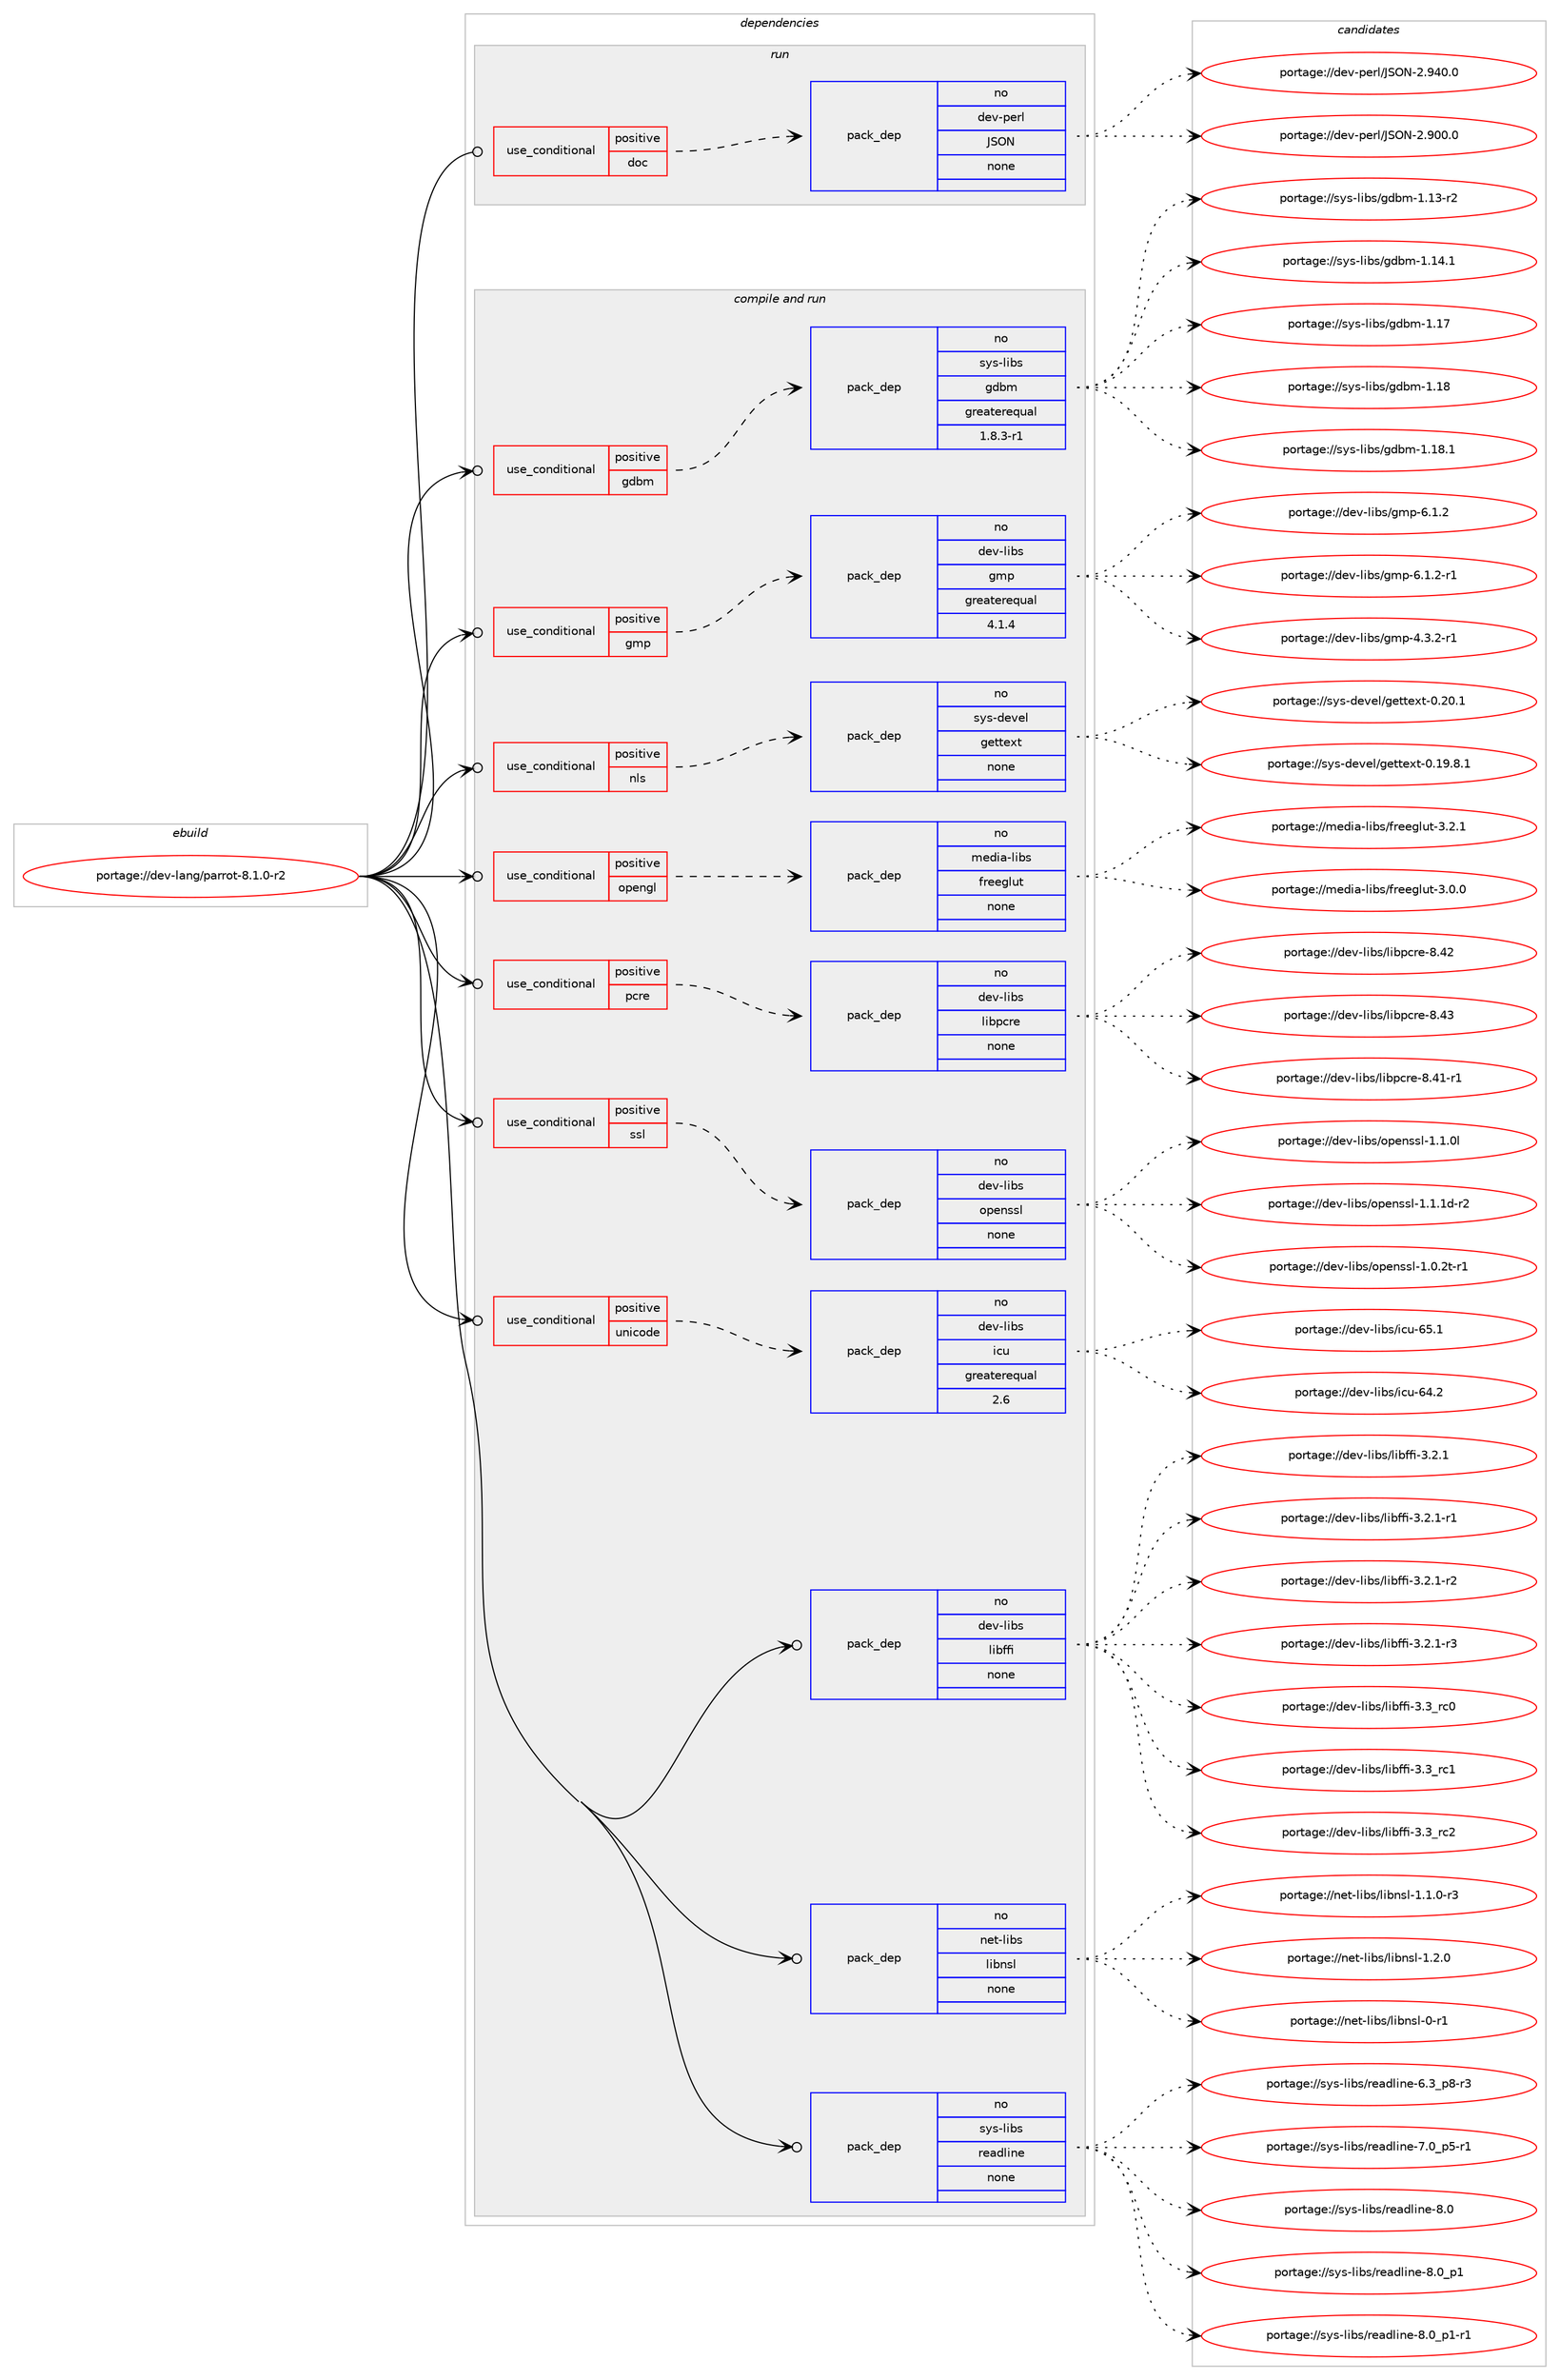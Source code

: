 digraph prolog {

# *************
# Graph options
# *************

newrank=true;
concentrate=true;
compound=true;
graph [rankdir=LR,fontname=Helvetica,fontsize=10,ranksep=1.5];#, ranksep=2.5, nodesep=0.2];
edge  [arrowhead=vee];
node  [fontname=Helvetica,fontsize=10];

# **********
# The ebuild
# **********

subgraph cluster_leftcol {
color=gray;
rank=same;
label=<<i>ebuild</i>>;
id [label="portage://dev-lang/parrot-8.1.0-r2", color=red, width=4, href="../dev-lang/parrot-8.1.0-r2.svg"];
}

# ****************
# The dependencies
# ****************

subgraph cluster_midcol {
color=gray;
label=<<i>dependencies</i>>;
subgraph cluster_compile {
fillcolor="#eeeeee";
style=filled;
label=<<i>compile</i>>;
}
subgraph cluster_compileandrun {
fillcolor="#eeeeee";
style=filled;
label=<<i>compile and run</i>>;
subgraph cond19502 {
dependency94748 [label=<<TABLE BORDER="0" CELLBORDER="1" CELLSPACING="0" CELLPADDING="4"><TR><TD ROWSPAN="3" CELLPADDING="10">use_conditional</TD></TR><TR><TD>positive</TD></TR><TR><TD>gdbm</TD></TR></TABLE>>, shape=none, color=red];
subgraph pack72454 {
dependency94749 [label=<<TABLE BORDER="0" CELLBORDER="1" CELLSPACING="0" CELLPADDING="4" WIDTH="220"><TR><TD ROWSPAN="6" CELLPADDING="30">pack_dep</TD></TR><TR><TD WIDTH="110">no</TD></TR><TR><TD>sys-libs</TD></TR><TR><TD>gdbm</TD></TR><TR><TD>greaterequal</TD></TR><TR><TD>1.8.3-r1</TD></TR></TABLE>>, shape=none, color=blue];
}
dependency94748:e -> dependency94749:w [weight=20,style="dashed",arrowhead="vee"];
}
id:e -> dependency94748:w [weight=20,style="solid",arrowhead="odotvee"];
subgraph cond19503 {
dependency94750 [label=<<TABLE BORDER="0" CELLBORDER="1" CELLSPACING="0" CELLPADDING="4"><TR><TD ROWSPAN="3" CELLPADDING="10">use_conditional</TD></TR><TR><TD>positive</TD></TR><TR><TD>gmp</TD></TR></TABLE>>, shape=none, color=red];
subgraph pack72455 {
dependency94751 [label=<<TABLE BORDER="0" CELLBORDER="1" CELLSPACING="0" CELLPADDING="4" WIDTH="220"><TR><TD ROWSPAN="6" CELLPADDING="30">pack_dep</TD></TR><TR><TD WIDTH="110">no</TD></TR><TR><TD>dev-libs</TD></TR><TR><TD>gmp</TD></TR><TR><TD>greaterequal</TD></TR><TR><TD>4.1.4</TD></TR></TABLE>>, shape=none, color=blue];
}
dependency94750:e -> dependency94751:w [weight=20,style="dashed",arrowhead="vee"];
}
id:e -> dependency94750:w [weight=20,style="solid",arrowhead="odotvee"];
subgraph cond19504 {
dependency94752 [label=<<TABLE BORDER="0" CELLBORDER="1" CELLSPACING="0" CELLPADDING="4"><TR><TD ROWSPAN="3" CELLPADDING="10">use_conditional</TD></TR><TR><TD>positive</TD></TR><TR><TD>nls</TD></TR></TABLE>>, shape=none, color=red];
subgraph pack72456 {
dependency94753 [label=<<TABLE BORDER="0" CELLBORDER="1" CELLSPACING="0" CELLPADDING="4" WIDTH="220"><TR><TD ROWSPAN="6" CELLPADDING="30">pack_dep</TD></TR><TR><TD WIDTH="110">no</TD></TR><TR><TD>sys-devel</TD></TR><TR><TD>gettext</TD></TR><TR><TD>none</TD></TR><TR><TD></TD></TR></TABLE>>, shape=none, color=blue];
}
dependency94752:e -> dependency94753:w [weight=20,style="dashed",arrowhead="vee"];
}
id:e -> dependency94752:w [weight=20,style="solid",arrowhead="odotvee"];
subgraph cond19505 {
dependency94754 [label=<<TABLE BORDER="0" CELLBORDER="1" CELLSPACING="0" CELLPADDING="4"><TR><TD ROWSPAN="3" CELLPADDING="10">use_conditional</TD></TR><TR><TD>positive</TD></TR><TR><TD>opengl</TD></TR></TABLE>>, shape=none, color=red];
subgraph pack72457 {
dependency94755 [label=<<TABLE BORDER="0" CELLBORDER="1" CELLSPACING="0" CELLPADDING="4" WIDTH="220"><TR><TD ROWSPAN="6" CELLPADDING="30">pack_dep</TD></TR><TR><TD WIDTH="110">no</TD></TR><TR><TD>media-libs</TD></TR><TR><TD>freeglut</TD></TR><TR><TD>none</TD></TR><TR><TD></TD></TR></TABLE>>, shape=none, color=blue];
}
dependency94754:e -> dependency94755:w [weight=20,style="dashed",arrowhead="vee"];
}
id:e -> dependency94754:w [weight=20,style="solid",arrowhead="odotvee"];
subgraph cond19506 {
dependency94756 [label=<<TABLE BORDER="0" CELLBORDER="1" CELLSPACING="0" CELLPADDING="4"><TR><TD ROWSPAN="3" CELLPADDING="10">use_conditional</TD></TR><TR><TD>positive</TD></TR><TR><TD>pcre</TD></TR></TABLE>>, shape=none, color=red];
subgraph pack72458 {
dependency94757 [label=<<TABLE BORDER="0" CELLBORDER="1" CELLSPACING="0" CELLPADDING="4" WIDTH="220"><TR><TD ROWSPAN="6" CELLPADDING="30">pack_dep</TD></TR><TR><TD WIDTH="110">no</TD></TR><TR><TD>dev-libs</TD></TR><TR><TD>libpcre</TD></TR><TR><TD>none</TD></TR><TR><TD></TD></TR></TABLE>>, shape=none, color=blue];
}
dependency94756:e -> dependency94757:w [weight=20,style="dashed",arrowhead="vee"];
}
id:e -> dependency94756:w [weight=20,style="solid",arrowhead="odotvee"];
subgraph cond19507 {
dependency94758 [label=<<TABLE BORDER="0" CELLBORDER="1" CELLSPACING="0" CELLPADDING="4"><TR><TD ROWSPAN="3" CELLPADDING="10">use_conditional</TD></TR><TR><TD>positive</TD></TR><TR><TD>ssl</TD></TR></TABLE>>, shape=none, color=red];
subgraph pack72459 {
dependency94759 [label=<<TABLE BORDER="0" CELLBORDER="1" CELLSPACING="0" CELLPADDING="4" WIDTH="220"><TR><TD ROWSPAN="6" CELLPADDING="30">pack_dep</TD></TR><TR><TD WIDTH="110">no</TD></TR><TR><TD>dev-libs</TD></TR><TR><TD>openssl</TD></TR><TR><TD>none</TD></TR><TR><TD></TD></TR></TABLE>>, shape=none, color=blue];
}
dependency94758:e -> dependency94759:w [weight=20,style="dashed",arrowhead="vee"];
}
id:e -> dependency94758:w [weight=20,style="solid",arrowhead="odotvee"];
subgraph cond19508 {
dependency94760 [label=<<TABLE BORDER="0" CELLBORDER="1" CELLSPACING="0" CELLPADDING="4"><TR><TD ROWSPAN="3" CELLPADDING="10">use_conditional</TD></TR><TR><TD>positive</TD></TR><TR><TD>unicode</TD></TR></TABLE>>, shape=none, color=red];
subgraph pack72460 {
dependency94761 [label=<<TABLE BORDER="0" CELLBORDER="1" CELLSPACING="0" CELLPADDING="4" WIDTH="220"><TR><TD ROWSPAN="6" CELLPADDING="30">pack_dep</TD></TR><TR><TD WIDTH="110">no</TD></TR><TR><TD>dev-libs</TD></TR><TR><TD>icu</TD></TR><TR><TD>greaterequal</TD></TR><TR><TD>2.6</TD></TR></TABLE>>, shape=none, color=blue];
}
dependency94760:e -> dependency94761:w [weight=20,style="dashed",arrowhead="vee"];
}
id:e -> dependency94760:w [weight=20,style="solid",arrowhead="odotvee"];
subgraph pack72461 {
dependency94762 [label=<<TABLE BORDER="0" CELLBORDER="1" CELLSPACING="0" CELLPADDING="4" WIDTH="220"><TR><TD ROWSPAN="6" CELLPADDING="30">pack_dep</TD></TR><TR><TD WIDTH="110">no</TD></TR><TR><TD>dev-libs</TD></TR><TR><TD>libffi</TD></TR><TR><TD>none</TD></TR><TR><TD></TD></TR></TABLE>>, shape=none, color=blue];
}
id:e -> dependency94762:w [weight=20,style="solid",arrowhead="odotvee"];
subgraph pack72462 {
dependency94763 [label=<<TABLE BORDER="0" CELLBORDER="1" CELLSPACING="0" CELLPADDING="4" WIDTH="220"><TR><TD ROWSPAN="6" CELLPADDING="30">pack_dep</TD></TR><TR><TD WIDTH="110">no</TD></TR><TR><TD>net-libs</TD></TR><TR><TD>libnsl</TD></TR><TR><TD>none</TD></TR><TR><TD></TD></TR></TABLE>>, shape=none, color=blue];
}
id:e -> dependency94763:w [weight=20,style="solid",arrowhead="odotvee"];
subgraph pack72463 {
dependency94764 [label=<<TABLE BORDER="0" CELLBORDER="1" CELLSPACING="0" CELLPADDING="4" WIDTH="220"><TR><TD ROWSPAN="6" CELLPADDING="30">pack_dep</TD></TR><TR><TD WIDTH="110">no</TD></TR><TR><TD>sys-libs</TD></TR><TR><TD>readline</TD></TR><TR><TD>none</TD></TR><TR><TD></TD></TR></TABLE>>, shape=none, color=blue];
}
id:e -> dependency94764:w [weight=20,style="solid",arrowhead="odotvee"];
}
subgraph cluster_run {
fillcolor="#eeeeee";
style=filled;
label=<<i>run</i>>;
subgraph cond19509 {
dependency94765 [label=<<TABLE BORDER="0" CELLBORDER="1" CELLSPACING="0" CELLPADDING="4"><TR><TD ROWSPAN="3" CELLPADDING="10">use_conditional</TD></TR><TR><TD>positive</TD></TR><TR><TD>doc</TD></TR></TABLE>>, shape=none, color=red];
subgraph pack72464 {
dependency94766 [label=<<TABLE BORDER="0" CELLBORDER="1" CELLSPACING="0" CELLPADDING="4" WIDTH="220"><TR><TD ROWSPAN="6" CELLPADDING="30">pack_dep</TD></TR><TR><TD WIDTH="110">no</TD></TR><TR><TD>dev-perl</TD></TR><TR><TD>JSON</TD></TR><TR><TD>none</TD></TR><TR><TD></TD></TR></TABLE>>, shape=none, color=blue];
}
dependency94765:e -> dependency94766:w [weight=20,style="dashed",arrowhead="vee"];
}
id:e -> dependency94765:w [weight=20,style="solid",arrowhead="odot"];
}
}

# **************
# The candidates
# **************

subgraph cluster_choices {
rank=same;
color=gray;
label=<<i>candidates</i>>;

subgraph choice72454 {
color=black;
nodesep=1;
choiceportage1151211154510810598115471031009810945494649514511450 [label="portage://sys-libs/gdbm-1.13-r2", color=red, width=4,href="../sys-libs/gdbm-1.13-r2.svg"];
choiceportage1151211154510810598115471031009810945494649524649 [label="portage://sys-libs/gdbm-1.14.1", color=red, width=4,href="../sys-libs/gdbm-1.14.1.svg"];
choiceportage115121115451081059811547103100981094549464955 [label="portage://sys-libs/gdbm-1.17", color=red, width=4,href="../sys-libs/gdbm-1.17.svg"];
choiceportage115121115451081059811547103100981094549464956 [label="portage://sys-libs/gdbm-1.18", color=red, width=4,href="../sys-libs/gdbm-1.18.svg"];
choiceportage1151211154510810598115471031009810945494649564649 [label="portage://sys-libs/gdbm-1.18.1", color=red, width=4,href="../sys-libs/gdbm-1.18.1.svg"];
dependency94749:e -> choiceportage1151211154510810598115471031009810945494649514511450:w [style=dotted,weight="100"];
dependency94749:e -> choiceportage1151211154510810598115471031009810945494649524649:w [style=dotted,weight="100"];
dependency94749:e -> choiceportage115121115451081059811547103100981094549464955:w [style=dotted,weight="100"];
dependency94749:e -> choiceportage115121115451081059811547103100981094549464956:w [style=dotted,weight="100"];
dependency94749:e -> choiceportage1151211154510810598115471031009810945494649564649:w [style=dotted,weight="100"];
}
subgraph choice72455 {
color=black;
nodesep=1;
choiceportage1001011184510810598115471031091124552465146504511449 [label="portage://dev-libs/gmp-4.3.2-r1", color=red, width=4,href="../dev-libs/gmp-4.3.2-r1.svg"];
choiceportage100101118451081059811547103109112455446494650 [label="portage://dev-libs/gmp-6.1.2", color=red, width=4,href="../dev-libs/gmp-6.1.2.svg"];
choiceportage1001011184510810598115471031091124554464946504511449 [label="portage://dev-libs/gmp-6.1.2-r1", color=red, width=4,href="../dev-libs/gmp-6.1.2-r1.svg"];
dependency94751:e -> choiceportage1001011184510810598115471031091124552465146504511449:w [style=dotted,weight="100"];
dependency94751:e -> choiceportage100101118451081059811547103109112455446494650:w [style=dotted,weight="100"];
dependency94751:e -> choiceportage1001011184510810598115471031091124554464946504511449:w [style=dotted,weight="100"];
}
subgraph choice72456 {
color=black;
nodesep=1;
choiceportage1151211154510010111810110847103101116116101120116454846495746564649 [label="portage://sys-devel/gettext-0.19.8.1", color=red, width=4,href="../sys-devel/gettext-0.19.8.1.svg"];
choiceportage115121115451001011181011084710310111611610112011645484650484649 [label="portage://sys-devel/gettext-0.20.1", color=red, width=4,href="../sys-devel/gettext-0.20.1.svg"];
dependency94753:e -> choiceportage1151211154510010111810110847103101116116101120116454846495746564649:w [style=dotted,weight="100"];
dependency94753:e -> choiceportage115121115451001011181011084710310111611610112011645484650484649:w [style=dotted,weight="100"];
}
subgraph choice72457 {
color=black;
nodesep=1;
choiceportage10910110010597451081059811547102114101101103108117116455146484648 [label="portage://media-libs/freeglut-3.0.0", color=red, width=4,href="../media-libs/freeglut-3.0.0.svg"];
choiceportage10910110010597451081059811547102114101101103108117116455146504649 [label="portage://media-libs/freeglut-3.2.1", color=red, width=4,href="../media-libs/freeglut-3.2.1.svg"];
dependency94755:e -> choiceportage10910110010597451081059811547102114101101103108117116455146484648:w [style=dotted,weight="100"];
dependency94755:e -> choiceportage10910110010597451081059811547102114101101103108117116455146504649:w [style=dotted,weight="100"];
}
subgraph choice72458 {
color=black;
nodesep=1;
choiceportage100101118451081059811547108105981129911410145564652494511449 [label="portage://dev-libs/libpcre-8.41-r1", color=red, width=4,href="../dev-libs/libpcre-8.41-r1.svg"];
choiceportage10010111845108105981154710810598112991141014556465250 [label="portage://dev-libs/libpcre-8.42", color=red, width=4,href="../dev-libs/libpcre-8.42.svg"];
choiceportage10010111845108105981154710810598112991141014556465251 [label="portage://dev-libs/libpcre-8.43", color=red, width=4,href="../dev-libs/libpcre-8.43.svg"];
dependency94757:e -> choiceportage100101118451081059811547108105981129911410145564652494511449:w [style=dotted,weight="100"];
dependency94757:e -> choiceportage10010111845108105981154710810598112991141014556465250:w [style=dotted,weight="100"];
dependency94757:e -> choiceportage10010111845108105981154710810598112991141014556465251:w [style=dotted,weight="100"];
}
subgraph choice72459 {
color=black;
nodesep=1;
choiceportage1001011184510810598115471111121011101151151084549464846501164511449 [label="portage://dev-libs/openssl-1.0.2t-r1", color=red, width=4,href="../dev-libs/openssl-1.0.2t-r1.svg"];
choiceportage100101118451081059811547111112101110115115108454946494648108 [label="portage://dev-libs/openssl-1.1.0l", color=red, width=4,href="../dev-libs/openssl-1.1.0l.svg"];
choiceportage1001011184510810598115471111121011101151151084549464946491004511450 [label="portage://dev-libs/openssl-1.1.1d-r2", color=red, width=4,href="../dev-libs/openssl-1.1.1d-r2.svg"];
dependency94759:e -> choiceportage1001011184510810598115471111121011101151151084549464846501164511449:w [style=dotted,weight="100"];
dependency94759:e -> choiceportage100101118451081059811547111112101110115115108454946494648108:w [style=dotted,weight="100"];
dependency94759:e -> choiceportage1001011184510810598115471111121011101151151084549464946491004511450:w [style=dotted,weight="100"];
}
subgraph choice72460 {
color=black;
nodesep=1;
choiceportage100101118451081059811547105991174554524650 [label="portage://dev-libs/icu-64.2", color=red, width=4,href="../dev-libs/icu-64.2.svg"];
choiceportage100101118451081059811547105991174554534649 [label="portage://dev-libs/icu-65.1", color=red, width=4,href="../dev-libs/icu-65.1.svg"];
dependency94761:e -> choiceportage100101118451081059811547105991174554524650:w [style=dotted,weight="100"];
dependency94761:e -> choiceportage100101118451081059811547105991174554534649:w [style=dotted,weight="100"];
}
subgraph choice72461 {
color=black;
nodesep=1;
choiceportage10010111845108105981154710810598102102105455146504649 [label="portage://dev-libs/libffi-3.2.1", color=red, width=4,href="../dev-libs/libffi-3.2.1.svg"];
choiceportage100101118451081059811547108105981021021054551465046494511449 [label="portage://dev-libs/libffi-3.2.1-r1", color=red, width=4,href="../dev-libs/libffi-3.2.1-r1.svg"];
choiceportage100101118451081059811547108105981021021054551465046494511450 [label="portage://dev-libs/libffi-3.2.1-r2", color=red, width=4,href="../dev-libs/libffi-3.2.1-r2.svg"];
choiceportage100101118451081059811547108105981021021054551465046494511451 [label="portage://dev-libs/libffi-3.2.1-r3", color=red, width=4,href="../dev-libs/libffi-3.2.1-r3.svg"];
choiceportage1001011184510810598115471081059810210210545514651951149948 [label="portage://dev-libs/libffi-3.3_rc0", color=red, width=4,href="../dev-libs/libffi-3.3_rc0.svg"];
choiceportage1001011184510810598115471081059810210210545514651951149949 [label="portage://dev-libs/libffi-3.3_rc1", color=red, width=4,href="../dev-libs/libffi-3.3_rc1.svg"];
choiceportage1001011184510810598115471081059810210210545514651951149950 [label="portage://dev-libs/libffi-3.3_rc2", color=red, width=4,href="../dev-libs/libffi-3.3_rc2.svg"];
dependency94762:e -> choiceportage10010111845108105981154710810598102102105455146504649:w [style=dotted,weight="100"];
dependency94762:e -> choiceportage100101118451081059811547108105981021021054551465046494511449:w [style=dotted,weight="100"];
dependency94762:e -> choiceportage100101118451081059811547108105981021021054551465046494511450:w [style=dotted,weight="100"];
dependency94762:e -> choiceportage100101118451081059811547108105981021021054551465046494511451:w [style=dotted,weight="100"];
dependency94762:e -> choiceportage1001011184510810598115471081059810210210545514651951149948:w [style=dotted,weight="100"];
dependency94762:e -> choiceportage1001011184510810598115471081059810210210545514651951149949:w [style=dotted,weight="100"];
dependency94762:e -> choiceportage1001011184510810598115471081059810210210545514651951149950:w [style=dotted,weight="100"];
}
subgraph choice72462 {
color=black;
nodesep=1;
choiceportage1101011164510810598115471081059811011510845484511449 [label="portage://net-libs/libnsl-0-r1", color=red, width=4,href="../net-libs/libnsl-0-r1.svg"];
choiceportage110101116451081059811547108105981101151084549464946484511451 [label="portage://net-libs/libnsl-1.1.0-r3", color=red, width=4,href="../net-libs/libnsl-1.1.0-r3.svg"];
choiceportage11010111645108105981154710810598110115108454946504648 [label="portage://net-libs/libnsl-1.2.0", color=red, width=4,href="../net-libs/libnsl-1.2.0.svg"];
dependency94763:e -> choiceportage1101011164510810598115471081059811011510845484511449:w [style=dotted,weight="100"];
dependency94763:e -> choiceportage110101116451081059811547108105981101151084549464946484511451:w [style=dotted,weight="100"];
dependency94763:e -> choiceportage11010111645108105981154710810598110115108454946504648:w [style=dotted,weight="100"];
}
subgraph choice72463 {
color=black;
nodesep=1;
choiceportage115121115451081059811547114101971001081051101014554465195112564511451 [label="portage://sys-libs/readline-6.3_p8-r3", color=red, width=4,href="../sys-libs/readline-6.3_p8-r3.svg"];
choiceportage115121115451081059811547114101971001081051101014555464895112534511449 [label="portage://sys-libs/readline-7.0_p5-r1", color=red, width=4,href="../sys-libs/readline-7.0_p5-r1.svg"];
choiceportage1151211154510810598115471141019710010810511010145564648 [label="portage://sys-libs/readline-8.0", color=red, width=4,href="../sys-libs/readline-8.0.svg"];
choiceportage11512111545108105981154711410197100108105110101455646489511249 [label="portage://sys-libs/readline-8.0_p1", color=red, width=4,href="../sys-libs/readline-8.0_p1.svg"];
choiceportage115121115451081059811547114101971001081051101014556464895112494511449 [label="portage://sys-libs/readline-8.0_p1-r1", color=red, width=4,href="../sys-libs/readline-8.0_p1-r1.svg"];
dependency94764:e -> choiceportage115121115451081059811547114101971001081051101014554465195112564511451:w [style=dotted,weight="100"];
dependency94764:e -> choiceportage115121115451081059811547114101971001081051101014555464895112534511449:w [style=dotted,weight="100"];
dependency94764:e -> choiceportage1151211154510810598115471141019710010810511010145564648:w [style=dotted,weight="100"];
dependency94764:e -> choiceportage11512111545108105981154711410197100108105110101455646489511249:w [style=dotted,weight="100"];
dependency94764:e -> choiceportage115121115451081059811547114101971001081051101014556464895112494511449:w [style=dotted,weight="100"];
}
subgraph choice72464 {
color=black;
nodesep=1;
choiceportage1001011184511210111410847748379784550465748484648 [label="portage://dev-perl/JSON-2.900.0", color=red, width=4,href="../dev-perl/JSON-2.900.0.svg"];
choiceportage1001011184511210111410847748379784550465752484648 [label="portage://dev-perl/JSON-2.940.0", color=red, width=4,href="../dev-perl/JSON-2.940.0.svg"];
dependency94766:e -> choiceportage1001011184511210111410847748379784550465748484648:w [style=dotted,weight="100"];
dependency94766:e -> choiceportage1001011184511210111410847748379784550465752484648:w [style=dotted,weight="100"];
}
}

}
